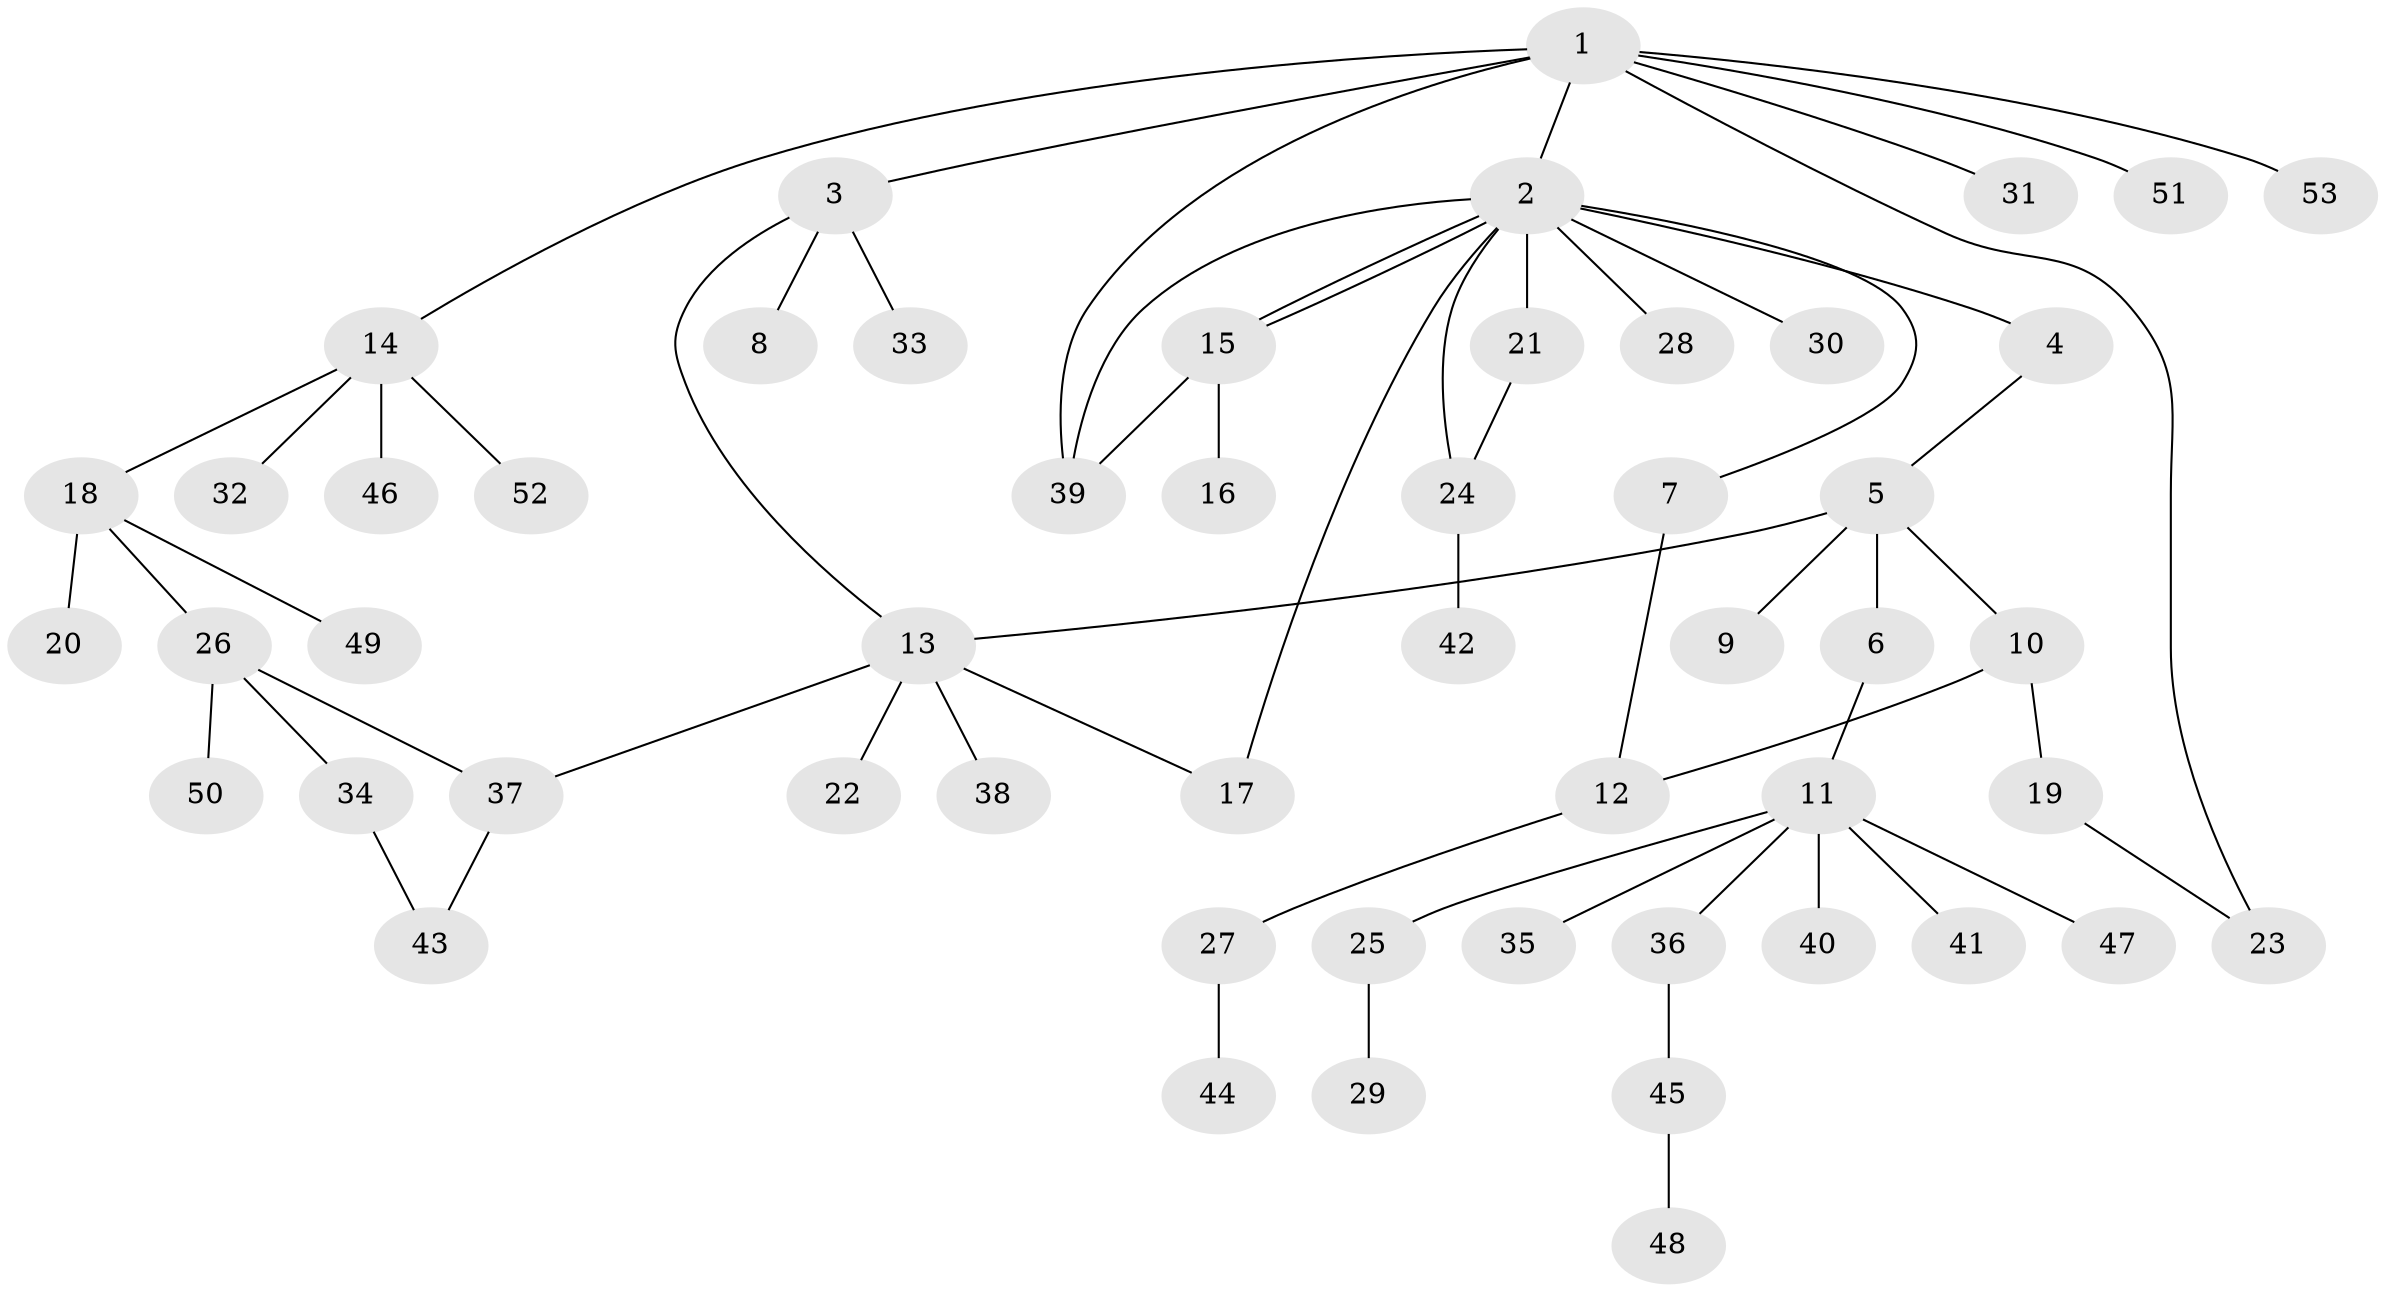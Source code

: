 // coarse degree distribution, {7: 0.05263157894736842, 10: 0.02631578947368421, 3: 0.10526315789473684, 2: 0.15789473684210525, 5: 0.05263157894736842, 1: 0.5263157894736842, 4: 0.05263157894736842, 6: 0.02631578947368421}
// Generated by graph-tools (version 1.1) at 2025/23/03/03/25 07:23:50]
// undirected, 53 vertices, 62 edges
graph export_dot {
graph [start="1"]
  node [color=gray90,style=filled];
  1;
  2;
  3;
  4;
  5;
  6;
  7;
  8;
  9;
  10;
  11;
  12;
  13;
  14;
  15;
  16;
  17;
  18;
  19;
  20;
  21;
  22;
  23;
  24;
  25;
  26;
  27;
  28;
  29;
  30;
  31;
  32;
  33;
  34;
  35;
  36;
  37;
  38;
  39;
  40;
  41;
  42;
  43;
  44;
  45;
  46;
  47;
  48;
  49;
  50;
  51;
  52;
  53;
  1 -- 2;
  1 -- 3;
  1 -- 14;
  1 -- 23;
  1 -- 31;
  1 -- 39;
  1 -- 51;
  1 -- 53;
  2 -- 4;
  2 -- 7;
  2 -- 15;
  2 -- 15;
  2 -- 17;
  2 -- 21;
  2 -- 24;
  2 -- 28;
  2 -- 30;
  2 -- 39;
  3 -- 8;
  3 -- 13;
  3 -- 33;
  4 -- 5;
  5 -- 6;
  5 -- 9;
  5 -- 10;
  5 -- 13;
  6 -- 11;
  7 -- 12;
  10 -- 12;
  10 -- 19;
  11 -- 25;
  11 -- 35;
  11 -- 36;
  11 -- 40;
  11 -- 41;
  11 -- 47;
  12 -- 27;
  13 -- 17;
  13 -- 22;
  13 -- 37;
  13 -- 38;
  14 -- 18;
  14 -- 32;
  14 -- 46;
  14 -- 52;
  15 -- 16;
  15 -- 39;
  18 -- 20;
  18 -- 26;
  18 -- 49;
  19 -- 23;
  21 -- 24;
  24 -- 42;
  25 -- 29;
  26 -- 34;
  26 -- 37;
  26 -- 50;
  27 -- 44;
  34 -- 43;
  36 -- 45;
  37 -- 43;
  45 -- 48;
}
